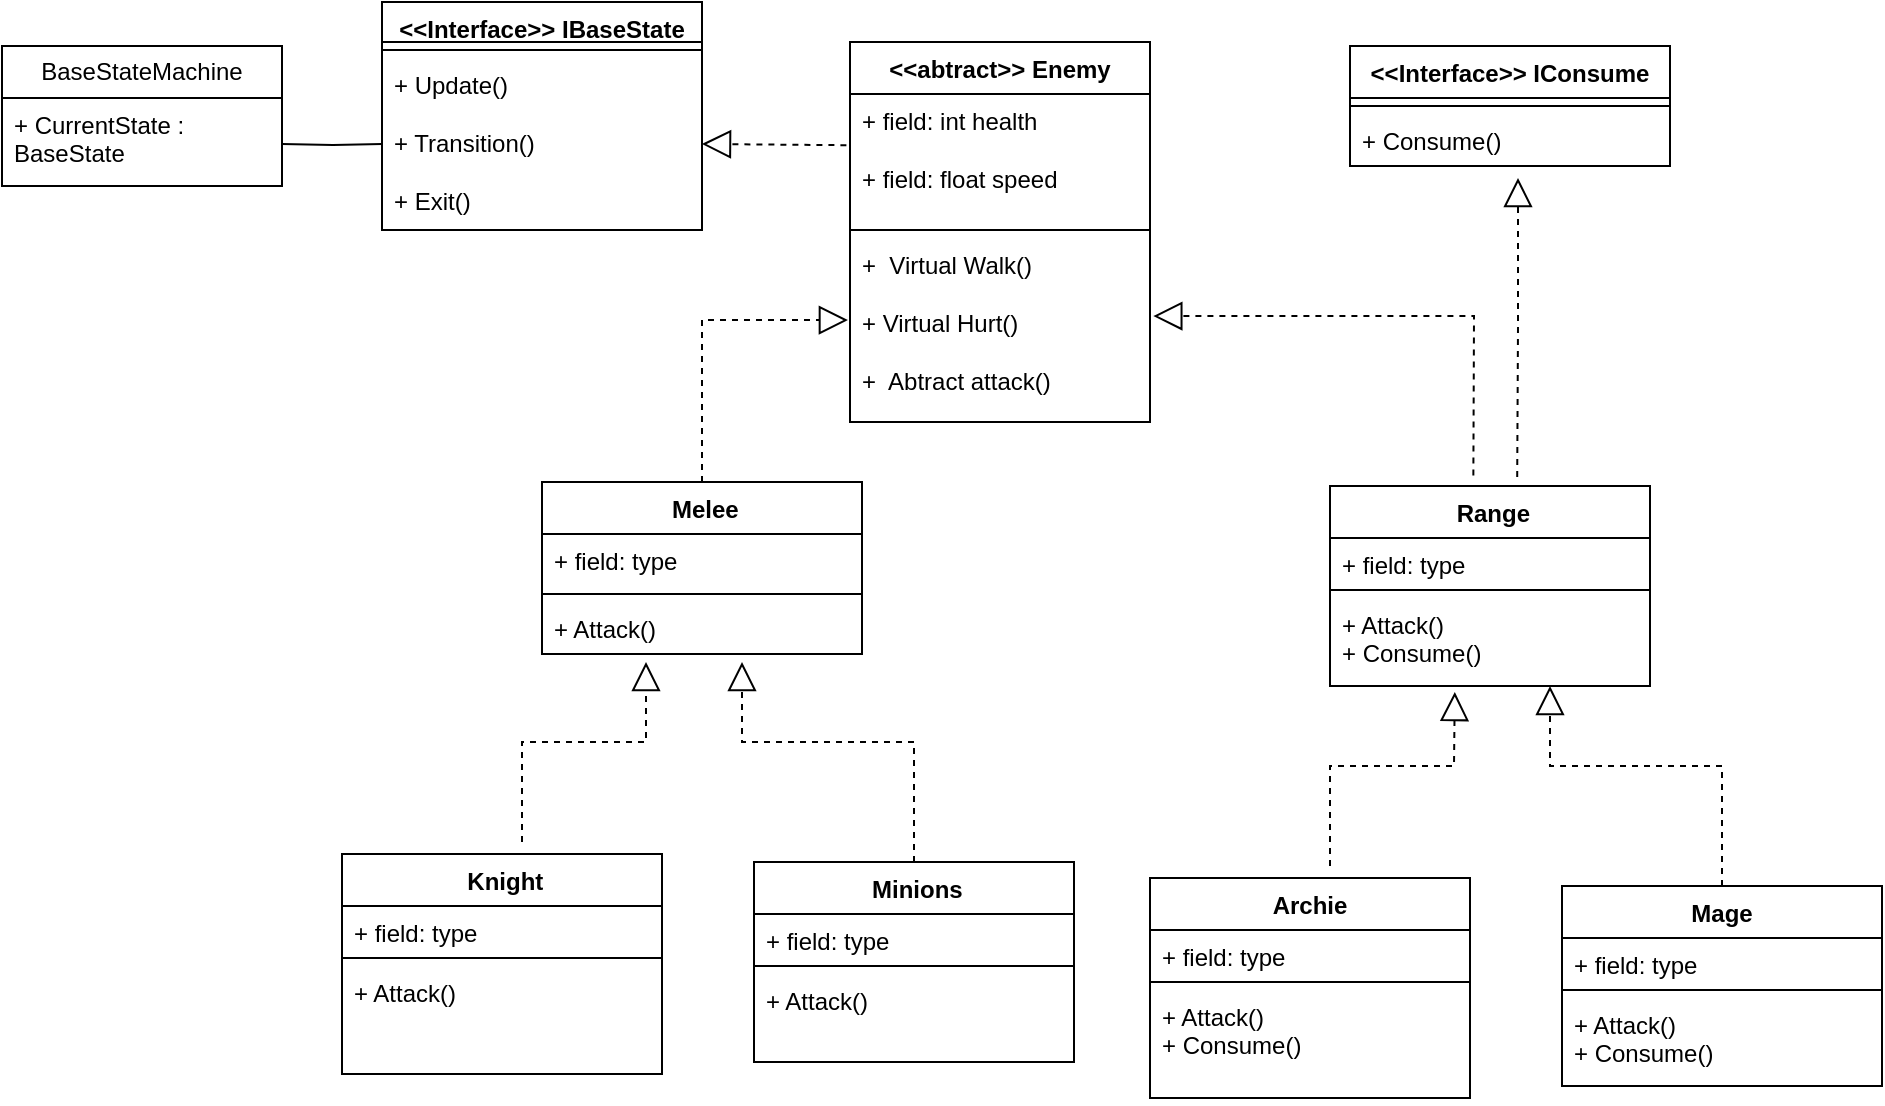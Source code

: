 <mxfile version="24.0.2" type="device">
  <diagram id="C5RBs43oDa-KdzZeNtuy" name="Page-1">
    <mxGraphModel dx="1061" dy="547" grid="1" gridSize="10" guides="1" tooltips="1" connect="1" arrows="1" fold="1" page="1" pageScale="1" pageWidth="1169" pageHeight="1654" math="0" shadow="0">
      <root>
        <mxCell id="WIyWlLk6GJQsqaUBKTNV-0" />
        <mxCell id="WIyWlLk6GJQsqaUBKTNV-1" parent="WIyWlLk6GJQsqaUBKTNV-0" />
        <mxCell id="mT6DflEH1fHZepn57e11-12" value="&amp;lt;&amp;lt;abtract&amp;gt;&amp;gt; Enemy" style="swimlane;fontStyle=1;align=center;verticalAlign=top;childLayout=stackLayout;horizontal=1;startSize=26;horizontalStack=0;resizeParent=1;resizeParentMax=0;resizeLast=0;collapsible=1;marginBottom=0;whiteSpace=wrap;html=1;" vertex="1" parent="WIyWlLk6GJQsqaUBKTNV-1">
          <mxGeometry x="544" y="310" width="150" height="190" as="geometry">
            <mxRectangle x="240" y="200" width="100" height="30" as="alternateBounds" />
          </mxGeometry>
        </mxCell>
        <mxCell id="mT6DflEH1fHZepn57e11-13" value="+ field: int health&lt;div&gt;&lt;br&gt;&lt;/div&gt;&lt;div&gt;+ field: float&amp;nbsp;&lt;span style=&quot;background-color: initial;&quot;&gt;speed&lt;/span&gt;&lt;/div&gt;&lt;div&gt;&lt;br&gt;&lt;/div&gt;&lt;div&gt;&lt;br&gt;&lt;div style=&quot;border-color: var(--border-color);&quot;&gt;&lt;br style=&quot;border-color: var(--border-color);&quot;&gt;&lt;/div&gt;&lt;div&gt;&lt;br&gt;&lt;/div&gt;&lt;/div&gt;" style="text;strokeColor=none;fillColor=none;align=left;verticalAlign=top;spacingLeft=4;spacingRight=4;overflow=hidden;rotatable=0;points=[[0,0.5],[1,0.5]];portConstraint=eastwest;whiteSpace=wrap;html=1;" vertex="1" parent="mT6DflEH1fHZepn57e11-12">
          <mxGeometry y="26" width="150" height="64" as="geometry" />
        </mxCell>
        <mxCell id="mT6DflEH1fHZepn57e11-14" value="" style="line;strokeWidth=1;fillColor=none;align=left;verticalAlign=middle;spacingTop=-1;spacingLeft=3;spacingRight=3;rotatable=0;labelPosition=right;points=[];portConstraint=eastwest;strokeColor=inherit;" vertex="1" parent="mT6DflEH1fHZepn57e11-12">
          <mxGeometry y="90" width="150" height="8" as="geometry" />
        </mxCell>
        <mxCell id="mT6DflEH1fHZepn57e11-15" value="+&amp;nbsp; Virtual Walk()&lt;div&gt;&lt;br&gt;&lt;/div&gt;&lt;div&gt;+&amp;nbsp;&lt;span style=&quot;background-color: initial;&quot;&gt;Virtual&amp;nbsp;&lt;/span&gt;&lt;span style=&quot;background-color: initial;&quot;&gt;Hurt()&lt;/span&gt;&lt;/div&gt;&lt;div&gt;&lt;div&gt;&lt;br&gt;&lt;div&gt;+&amp;nbsp; Abtract attack()&lt;div style=&quot;border-color: var(--border-color);&quot;&gt;&lt;br style=&quot;border-color: var(--border-color);&quot;&gt;&lt;/div&gt;&lt;/div&gt;&lt;/div&gt;&lt;/div&gt;" style="text;strokeColor=none;fillColor=none;align=left;verticalAlign=top;spacingLeft=4;spacingRight=4;overflow=hidden;rotatable=0;points=[[0,0.5],[1,0.5]];portConstraint=eastwest;whiteSpace=wrap;html=1;" vertex="1" parent="mT6DflEH1fHZepn57e11-12">
          <mxGeometry y="98" width="150" height="92" as="geometry" />
        </mxCell>
        <mxCell id="mT6DflEH1fHZepn57e11-18" value="&amp;nbsp;Melee&lt;div&gt;&lt;br&gt;&lt;/div&gt;" style="swimlane;fontStyle=1;align=center;verticalAlign=top;childLayout=stackLayout;horizontal=1;startSize=26;horizontalStack=0;resizeParent=1;resizeParentMax=0;resizeLast=0;collapsible=1;marginBottom=0;whiteSpace=wrap;html=1;" vertex="1" parent="WIyWlLk6GJQsqaUBKTNV-1">
          <mxGeometry x="390" y="530" width="160" height="86" as="geometry" />
        </mxCell>
        <mxCell id="mT6DflEH1fHZepn57e11-19" value="+ field: type" style="text;strokeColor=none;fillColor=none;align=left;verticalAlign=top;spacingLeft=4;spacingRight=4;overflow=hidden;rotatable=0;points=[[0,0.5],[1,0.5]];portConstraint=eastwest;whiteSpace=wrap;html=1;" vertex="1" parent="mT6DflEH1fHZepn57e11-18">
          <mxGeometry y="26" width="160" height="26" as="geometry" />
        </mxCell>
        <mxCell id="mT6DflEH1fHZepn57e11-20" value="" style="line;strokeWidth=1;fillColor=none;align=left;verticalAlign=middle;spacingTop=-1;spacingLeft=3;spacingRight=3;rotatable=0;labelPosition=right;points=[];portConstraint=eastwest;strokeColor=inherit;" vertex="1" parent="mT6DflEH1fHZepn57e11-18">
          <mxGeometry y="52" width="160" height="8" as="geometry" />
        </mxCell>
        <mxCell id="mT6DflEH1fHZepn57e11-21" value="+ Attack()&lt;div&gt;&lt;br&gt;&lt;/div&gt;" style="text;strokeColor=none;fillColor=none;align=left;verticalAlign=top;spacingLeft=4;spacingRight=4;overflow=hidden;rotatable=0;points=[[0,0.5],[1,0.5]];portConstraint=eastwest;whiteSpace=wrap;html=1;" vertex="1" parent="mT6DflEH1fHZepn57e11-18">
          <mxGeometry y="60" width="160" height="26" as="geometry" />
        </mxCell>
        <mxCell id="mT6DflEH1fHZepn57e11-22" value="&amp;nbsp;Range" style="swimlane;fontStyle=1;align=center;verticalAlign=top;childLayout=stackLayout;horizontal=1;startSize=26;horizontalStack=0;resizeParent=1;resizeParentMax=0;resizeLast=0;collapsible=1;marginBottom=0;whiteSpace=wrap;html=1;" vertex="1" parent="WIyWlLk6GJQsqaUBKTNV-1">
          <mxGeometry x="784" y="532" width="160" height="100" as="geometry" />
        </mxCell>
        <mxCell id="mT6DflEH1fHZepn57e11-23" value="+ field: type" style="text;strokeColor=none;fillColor=none;align=left;verticalAlign=top;spacingLeft=4;spacingRight=4;overflow=hidden;rotatable=0;points=[[0,0.5],[1,0.5]];portConstraint=eastwest;whiteSpace=wrap;html=1;" vertex="1" parent="mT6DflEH1fHZepn57e11-22">
          <mxGeometry y="26" width="160" height="22" as="geometry" />
        </mxCell>
        <mxCell id="mT6DflEH1fHZepn57e11-24" value="" style="line;strokeWidth=1;fillColor=none;align=left;verticalAlign=middle;spacingTop=-1;spacingLeft=3;spacingRight=3;rotatable=0;labelPosition=right;points=[];portConstraint=eastwest;strokeColor=inherit;" vertex="1" parent="mT6DflEH1fHZepn57e11-22">
          <mxGeometry y="48" width="160" height="8" as="geometry" />
        </mxCell>
        <mxCell id="mT6DflEH1fHZepn57e11-25" value="+ Attack()&lt;div style=&quot;border-color: var(--border-color);&quot;&gt;+ Consume()&lt;/div&gt;" style="text;strokeColor=none;fillColor=none;align=left;verticalAlign=top;spacingLeft=4;spacingRight=4;overflow=hidden;rotatable=0;points=[[0,0.5],[1,0.5]];portConstraint=eastwest;whiteSpace=wrap;html=1;" vertex="1" parent="mT6DflEH1fHZepn57e11-22">
          <mxGeometry y="56" width="160" height="44" as="geometry" />
        </mxCell>
        <mxCell id="mT6DflEH1fHZepn57e11-37" value="" style="endArrow=block;dashed=1;endFill=0;endSize=12;html=1;rounded=0;exitX=0.5;exitY=0;exitDx=0;exitDy=0;entryX=-0.007;entryY=0.446;entryDx=0;entryDy=0;entryPerimeter=0;" edge="1" parent="WIyWlLk6GJQsqaUBKTNV-1" source="mT6DflEH1fHZepn57e11-18" target="mT6DflEH1fHZepn57e11-15">
          <mxGeometry width="160" relative="1" as="geometry">
            <mxPoint x="670" y="470" as="sourcePoint" />
            <mxPoint x="470" y="450" as="targetPoint" />
            <Array as="points">
              <mxPoint x="470" y="449" />
            </Array>
          </mxGeometry>
        </mxCell>
        <mxCell id="mT6DflEH1fHZepn57e11-38" value="" style="endArrow=block;dashed=1;endFill=0;endSize=12;html=1;rounded=0;exitX=0.448;exitY=-0.053;exitDx=0;exitDy=0;exitPerimeter=0;entryX=1.011;entryY=0.424;entryDx=0;entryDy=0;entryPerimeter=0;" edge="1" parent="WIyWlLk6GJQsqaUBKTNV-1" source="mT6DflEH1fHZepn57e11-22" target="mT6DflEH1fHZepn57e11-15">
          <mxGeometry width="160" relative="1" as="geometry">
            <mxPoint x="670" y="470" as="sourcePoint" />
            <mxPoint x="830" y="470" as="targetPoint" />
            <Array as="points">
              <mxPoint x="856" y="447" />
            </Array>
          </mxGeometry>
        </mxCell>
        <mxCell id="mT6DflEH1fHZepn57e11-44" value="Archie" style="swimlane;fontStyle=1;align=center;verticalAlign=top;childLayout=stackLayout;horizontal=1;startSize=26;horizontalStack=0;resizeParent=1;resizeParentMax=0;resizeLast=0;collapsible=1;marginBottom=0;whiteSpace=wrap;html=1;" vertex="1" parent="WIyWlLk6GJQsqaUBKTNV-1">
          <mxGeometry x="694" y="728" width="160" height="110" as="geometry" />
        </mxCell>
        <mxCell id="mT6DflEH1fHZepn57e11-45" value="+ field: type" style="text;strokeColor=none;fillColor=none;align=left;verticalAlign=top;spacingLeft=4;spacingRight=4;overflow=hidden;rotatable=0;points=[[0,0.5],[1,0.5]];portConstraint=eastwest;whiteSpace=wrap;html=1;" vertex="1" parent="mT6DflEH1fHZepn57e11-44">
          <mxGeometry y="26" width="160" height="22" as="geometry" />
        </mxCell>
        <mxCell id="mT6DflEH1fHZepn57e11-46" value="" style="line;strokeWidth=1;fillColor=none;align=left;verticalAlign=middle;spacingTop=-1;spacingLeft=3;spacingRight=3;rotatable=0;labelPosition=right;points=[];portConstraint=eastwest;strokeColor=inherit;" vertex="1" parent="mT6DflEH1fHZepn57e11-44">
          <mxGeometry y="48" width="160" height="8" as="geometry" />
        </mxCell>
        <mxCell id="mT6DflEH1fHZepn57e11-47" value="+ Attack()&lt;div style=&quot;border-color: var(--border-color);&quot;&gt;+ Consume()&lt;/div&gt;" style="text;strokeColor=none;fillColor=none;align=left;verticalAlign=top;spacingLeft=4;spacingRight=4;overflow=hidden;rotatable=0;points=[[0,0.5],[1,0.5]];portConstraint=eastwest;whiteSpace=wrap;html=1;" vertex="1" parent="mT6DflEH1fHZepn57e11-44">
          <mxGeometry y="56" width="160" height="54" as="geometry" />
        </mxCell>
        <mxCell id="mT6DflEH1fHZepn57e11-48" value="Mage&lt;div&gt;&lt;br&gt;&lt;/div&gt;" style="swimlane;fontStyle=1;align=center;verticalAlign=top;childLayout=stackLayout;horizontal=1;startSize=26;horizontalStack=0;resizeParent=1;resizeParentMax=0;resizeLast=0;collapsible=1;marginBottom=0;whiteSpace=wrap;html=1;" vertex="1" parent="WIyWlLk6GJQsqaUBKTNV-1">
          <mxGeometry x="900" y="732" width="160" height="100" as="geometry" />
        </mxCell>
        <mxCell id="mT6DflEH1fHZepn57e11-49" value="+ field: type" style="text;strokeColor=none;fillColor=none;align=left;verticalAlign=top;spacingLeft=4;spacingRight=4;overflow=hidden;rotatable=0;points=[[0,0.5],[1,0.5]];portConstraint=eastwest;whiteSpace=wrap;html=1;" vertex="1" parent="mT6DflEH1fHZepn57e11-48">
          <mxGeometry y="26" width="160" height="22" as="geometry" />
        </mxCell>
        <mxCell id="mT6DflEH1fHZepn57e11-50" value="" style="line;strokeWidth=1;fillColor=none;align=left;verticalAlign=middle;spacingTop=-1;spacingLeft=3;spacingRight=3;rotatable=0;labelPosition=right;points=[];portConstraint=eastwest;strokeColor=inherit;" vertex="1" parent="mT6DflEH1fHZepn57e11-48">
          <mxGeometry y="48" width="160" height="8" as="geometry" />
        </mxCell>
        <mxCell id="mT6DflEH1fHZepn57e11-51" value="+ Attack()&lt;div style=&quot;border-color: var(--border-color);&quot;&gt;+ Consume()&lt;/div&gt;" style="text;strokeColor=none;fillColor=none;align=left;verticalAlign=top;spacingLeft=4;spacingRight=4;overflow=hidden;rotatable=0;points=[[0,0.5],[1,0.5]];portConstraint=eastwest;whiteSpace=wrap;html=1;" vertex="1" parent="mT6DflEH1fHZepn57e11-48">
          <mxGeometry y="56" width="160" height="44" as="geometry" />
        </mxCell>
        <mxCell id="mT6DflEH1fHZepn57e11-57" value="" style="endArrow=block;dashed=1;endFill=0;endSize=12;html=1;rounded=0;entryX=0.39;entryY=1.068;entryDx=0;entryDy=0;entryPerimeter=0;" edge="1" parent="WIyWlLk6GJQsqaUBKTNV-1" target="mT6DflEH1fHZepn57e11-25">
          <mxGeometry width="160" relative="1" as="geometry">
            <mxPoint x="784" y="722" as="sourcePoint" />
            <mxPoint x="874" y="652" as="targetPoint" />
            <Array as="points">
              <mxPoint x="784" y="672" />
              <mxPoint x="846" y="672" />
            </Array>
          </mxGeometry>
        </mxCell>
        <mxCell id="mT6DflEH1fHZepn57e11-58" value="" style="endArrow=block;dashed=1;endFill=0;endSize=12;html=1;rounded=0;exitX=0.5;exitY=0;exitDx=0;exitDy=0;" edge="1" parent="WIyWlLk6GJQsqaUBKTNV-1" source="mT6DflEH1fHZepn57e11-48">
          <mxGeometry width="160" relative="1" as="geometry">
            <mxPoint x="714" y="652" as="sourcePoint" />
            <mxPoint x="894" y="632" as="targetPoint" />
            <Array as="points">
              <mxPoint x="980" y="672" />
              <mxPoint x="894" y="672" />
            </Array>
          </mxGeometry>
        </mxCell>
        <mxCell id="mT6DflEH1fHZepn57e11-59" value="" style="endArrow=block;dashed=1;endFill=0;endSize=12;html=1;rounded=0;exitX=0.585;exitY=-0.045;exitDx=0;exitDy=0;exitPerimeter=0;" edge="1" parent="WIyWlLk6GJQsqaUBKTNV-1" source="mT6DflEH1fHZepn57e11-22">
          <mxGeometry width="160" relative="1" as="geometry">
            <mxPoint x="878" y="528" as="sourcePoint" />
            <mxPoint x="878" y="378" as="targetPoint" />
            <Array as="points">
              <mxPoint x="878" y="452" />
            </Array>
          </mxGeometry>
        </mxCell>
        <mxCell id="mT6DflEH1fHZepn57e11-40" value="&lt;div&gt;&amp;lt;&amp;lt;Interface&amp;gt;&amp;gt; IConsume&lt;/div&gt;" style="swimlane;fontStyle=1;align=center;verticalAlign=top;childLayout=stackLayout;horizontal=1;startSize=26;horizontalStack=0;resizeParent=1;resizeParentMax=0;resizeLast=0;collapsible=1;marginBottom=0;whiteSpace=wrap;html=1;" vertex="1" parent="WIyWlLk6GJQsqaUBKTNV-1">
          <mxGeometry x="794" y="312" width="160" height="60" as="geometry" />
        </mxCell>
        <mxCell id="mT6DflEH1fHZepn57e11-42" value="" style="line;strokeWidth=1;fillColor=none;align=left;verticalAlign=middle;spacingTop=-1;spacingLeft=3;spacingRight=3;rotatable=0;labelPosition=right;points=[];portConstraint=eastwest;strokeColor=inherit;" vertex="1" parent="mT6DflEH1fHZepn57e11-40">
          <mxGeometry y="26" width="160" height="8" as="geometry" />
        </mxCell>
        <mxCell id="mT6DflEH1fHZepn57e11-43" value="+ Consume()&lt;div style=&quot;border-color: var(--border-color);&quot;&gt;&lt;br style=&quot;border-color: var(--border-color);&quot;&gt;&lt;/div&gt;" style="text;strokeColor=none;fillColor=none;align=left;verticalAlign=top;spacingLeft=4;spacingRight=4;overflow=hidden;rotatable=0;points=[[0,0.5],[1,0.5]];portConstraint=eastwest;whiteSpace=wrap;html=1;" vertex="1" parent="mT6DflEH1fHZepn57e11-40">
          <mxGeometry y="34" width="160" height="26" as="geometry" />
        </mxCell>
        <mxCell id="mT6DflEH1fHZepn57e11-61" value="&amp;nbsp;Knight" style="swimlane;fontStyle=1;align=center;verticalAlign=top;childLayout=stackLayout;horizontal=1;startSize=26;horizontalStack=0;resizeParent=1;resizeParentMax=0;resizeLast=0;collapsible=1;marginBottom=0;whiteSpace=wrap;html=1;" vertex="1" parent="WIyWlLk6GJQsqaUBKTNV-1">
          <mxGeometry x="290" y="716" width="160" height="110" as="geometry" />
        </mxCell>
        <mxCell id="mT6DflEH1fHZepn57e11-62" value="+ field: type" style="text;strokeColor=none;fillColor=none;align=left;verticalAlign=top;spacingLeft=4;spacingRight=4;overflow=hidden;rotatable=0;points=[[0,0.5],[1,0.5]];portConstraint=eastwest;whiteSpace=wrap;html=1;" vertex="1" parent="mT6DflEH1fHZepn57e11-61">
          <mxGeometry y="26" width="160" height="22" as="geometry" />
        </mxCell>
        <mxCell id="mT6DflEH1fHZepn57e11-63" value="" style="line;strokeWidth=1;fillColor=none;align=left;verticalAlign=middle;spacingTop=-1;spacingLeft=3;spacingRight=3;rotatable=0;labelPosition=right;points=[];portConstraint=eastwest;strokeColor=inherit;" vertex="1" parent="mT6DflEH1fHZepn57e11-61">
          <mxGeometry y="48" width="160" height="8" as="geometry" />
        </mxCell>
        <mxCell id="mT6DflEH1fHZepn57e11-64" value="+ Attack()&lt;div style=&quot;border-color: var(--border-color);&quot;&gt;&lt;br&gt;&lt;/div&gt;" style="text;strokeColor=none;fillColor=none;align=left;verticalAlign=top;spacingLeft=4;spacingRight=4;overflow=hidden;rotatable=0;points=[[0,0.5],[1,0.5]];portConstraint=eastwest;whiteSpace=wrap;html=1;" vertex="1" parent="mT6DflEH1fHZepn57e11-61">
          <mxGeometry y="56" width="160" height="54" as="geometry" />
        </mxCell>
        <mxCell id="mT6DflEH1fHZepn57e11-65" value="&amp;nbsp;Minions&lt;div&gt;&lt;br&gt;&lt;/div&gt;" style="swimlane;fontStyle=1;align=center;verticalAlign=top;childLayout=stackLayout;horizontal=1;startSize=26;horizontalStack=0;resizeParent=1;resizeParentMax=0;resizeLast=0;collapsible=1;marginBottom=0;whiteSpace=wrap;html=1;" vertex="1" parent="WIyWlLk6GJQsqaUBKTNV-1">
          <mxGeometry x="496" y="720" width="160" height="100" as="geometry" />
        </mxCell>
        <mxCell id="mT6DflEH1fHZepn57e11-66" value="+ field: type" style="text;strokeColor=none;fillColor=none;align=left;verticalAlign=top;spacingLeft=4;spacingRight=4;overflow=hidden;rotatable=0;points=[[0,0.5],[1,0.5]];portConstraint=eastwest;whiteSpace=wrap;html=1;" vertex="1" parent="mT6DflEH1fHZepn57e11-65">
          <mxGeometry y="26" width="160" height="22" as="geometry" />
        </mxCell>
        <mxCell id="mT6DflEH1fHZepn57e11-67" value="" style="line;strokeWidth=1;fillColor=none;align=left;verticalAlign=middle;spacingTop=-1;spacingLeft=3;spacingRight=3;rotatable=0;labelPosition=right;points=[];portConstraint=eastwest;strokeColor=inherit;" vertex="1" parent="mT6DflEH1fHZepn57e11-65">
          <mxGeometry y="48" width="160" height="8" as="geometry" />
        </mxCell>
        <mxCell id="mT6DflEH1fHZepn57e11-68" value="+ Attack()&lt;div style=&quot;border-color: var(--border-color);&quot;&gt;&lt;br&gt;&lt;/div&gt;" style="text;strokeColor=none;fillColor=none;align=left;verticalAlign=top;spacingLeft=4;spacingRight=4;overflow=hidden;rotatable=0;points=[[0,0.5],[1,0.5]];portConstraint=eastwest;whiteSpace=wrap;html=1;" vertex="1" parent="mT6DflEH1fHZepn57e11-65">
          <mxGeometry y="56" width="160" height="44" as="geometry" />
        </mxCell>
        <mxCell id="mT6DflEH1fHZepn57e11-69" value="" style="endArrow=block;dashed=1;endFill=0;endSize=12;html=1;rounded=0;" edge="1" parent="WIyWlLk6GJQsqaUBKTNV-1">
          <mxGeometry width="160" relative="1" as="geometry">
            <mxPoint x="380" y="710" as="sourcePoint" />
            <mxPoint x="442" y="620" as="targetPoint" />
            <Array as="points">
              <mxPoint x="380" y="660" />
              <mxPoint x="442" y="660" />
            </Array>
          </mxGeometry>
        </mxCell>
        <mxCell id="mT6DflEH1fHZepn57e11-70" value="" style="endArrow=block;dashed=1;endFill=0;endSize=12;html=1;rounded=0;exitX=0.5;exitY=0;exitDx=0;exitDy=0;" edge="1" parent="WIyWlLk6GJQsqaUBKTNV-1" source="mT6DflEH1fHZepn57e11-65">
          <mxGeometry width="160" relative="1" as="geometry">
            <mxPoint x="310" y="640" as="sourcePoint" />
            <mxPoint x="490" y="620" as="targetPoint" />
            <Array as="points">
              <mxPoint x="576" y="660" />
              <mxPoint x="490" y="660" />
            </Array>
          </mxGeometry>
        </mxCell>
        <mxCell id="mT6DflEH1fHZepn57e11-71" value="&lt;div&gt;&amp;lt;&amp;lt;Interface&amp;gt;&amp;gt; IBaseState&lt;/div&gt;" style="swimlane;fontStyle=1;align=center;verticalAlign=top;childLayout=stackLayout;horizontal=1;startSize=20;horizontalStack=0;resizeParent=1;resizeParentMax=0;resizeLast=0;collapsible=1;marginBottom=0;whiteSpace=wrap;html=1;" vertex="1" parent="WIyWlLk6GJQsqaUBKTNV-1">
          <mxGeometry x="310" y="290" width="160" height="114" as="geometry" />
        </mxCell>
        <mxCell id="mT6DflEH1fHZepn57e11-72" value="" style="line;strokeWidth=1;fillColor=none;align=left;verticalAlign=middle;spacingTop=-1;spacingLeft=3;spacingRight=3;rotatable=0;labelPosition=right;points=[];portConstraint=eastwest;strokeColor=inherit;" vertex="1" parent="mT6DflEH1fHZepn57e11-71">
          <mxGeometry y="20" width="160" height="8" as="geometry" />
        </mxCell>
        <mxCell id="mT6DflEH1fHZepn57e11-73" value="+ Update()&lt;div&gt;&lt;br&gt;&lt;div style=&quot;border-color: var(--border-color);&quot;&gt;+ Transition(&lt;span style=&quot;background-color: initial;&quot;&gt;)&lt;/span&gt;&lt;/div&gt;&lt;div style=&quot;border-color: var(--border-color);&quot;&gt;&lt;span style=&quot;background-color: initial;&quot;&gt;&lt;br&gt;&lt;/span&gt;&lt;/div&gt;&lt;div style=&quot;border-color: var(--border-color);&quot;&gt;+ Exit()&lt;/div&gt;&lt;/div&gt;" style="text;strokeColor=none;fillColor=none;align=left;verticalAlign=top;spacingLeft=4;spacingRight=4;overflow=hidden;rotatable=0;points=[[0,0.5],[1,0.5]];portConstraint=eastwest;whiteSpace=wrap;html=1;" vertex="1" parent="mT6DflEH1fHZepn57e11-71">
          <mxGeometry y="28" width="160" height="86" as="geometry" />
        </mxCell>
        <mxCell id="mT6DflEH1fHZepn57e11-76" value="" style="endArrow=block;dashed=1;endFill=0;endSize=12;html=1;rounded=0;entryX=1;entryY=0.5;entryDx=0;entryDy=0;exitX=-0.012;exitY=0.4;exitDx=0;exitDy=0;exitPerimeter=0;" edge="1" parent="WIyWlLk6GJQsqaUBKTNV-1" source="mT6DflEH1fHZepn57e11-13" target="mT6DflEH1fHZepn57e11-73">
          <mxGeometry width="160" relative="1" as="geometry">
            <mxPoint x="490" y="380" as="sourcePoint" />
            <mxPoint x="650" y="380" as="targetPoint" />
          </mxGeometry>
        </mxCell>
        <mxCell id="mT6DflEH1fHZepn57e11-81" value="BaseStateMachine" style="swimlane;fontStyle=0;childLayout=stackLayout;horizontal=1;startSize=26;fillColor=none;horizontalStack=0;resizeParent=1;resizeParentMax=0;resizeLast=0;collapsible=1;marginBottom=0;whiteSpace=wrap;html=1;" vertex="1" parent="WIyWlLk6GJQsqaUBKTNV-1">
          <mxGeometry x="120" y="312" width="140" height="70" as="geometry" />
        </mxCell>
        <mxCell id="mT6DflEH1fHZepn57e11-82" value="+ CurrentState : BaseState" style="text;strokeColor=none;fillColor=none;align=left;verticalAlign=top;spacingLeft=4;spacingRight=4;overflow=hidden;rotatable=0;points=[[0,0.5],[1,0.5]];portConstraint=eastwest;whiteSpace=wrap;html=1;" vertex="1" parent="mT6DflEH1fHZepn57e11-81">
          <mxGeometry y="26" width="140" height="44" as="geometry" />
        </mxCell>
        <mxCell id="mT6DflEH1fHZepn57e11-92" value="" style="endArrow=none;html=1;edgeStyle=orthogonalEdgeStyle;rounded=0;entryX=0;entryY=0.5;entryDx=0;entryDy=0;" edge="1" parent="WIyWlLk6GJQsqaUBKTNV-1" target="mT6DflEH1fHZepn57e11-73">
          <mxGeometry relative="1" as="geometry">
            <mxPoint x="260" y="361" as="sourcePoint" />
            <mxPoint x="370" y="420" as="targetPoint" />
          </mxGeometry>
        </mxCell>
      </root>
    </mxGraphModel>
  </diagram>
</mxfile>

